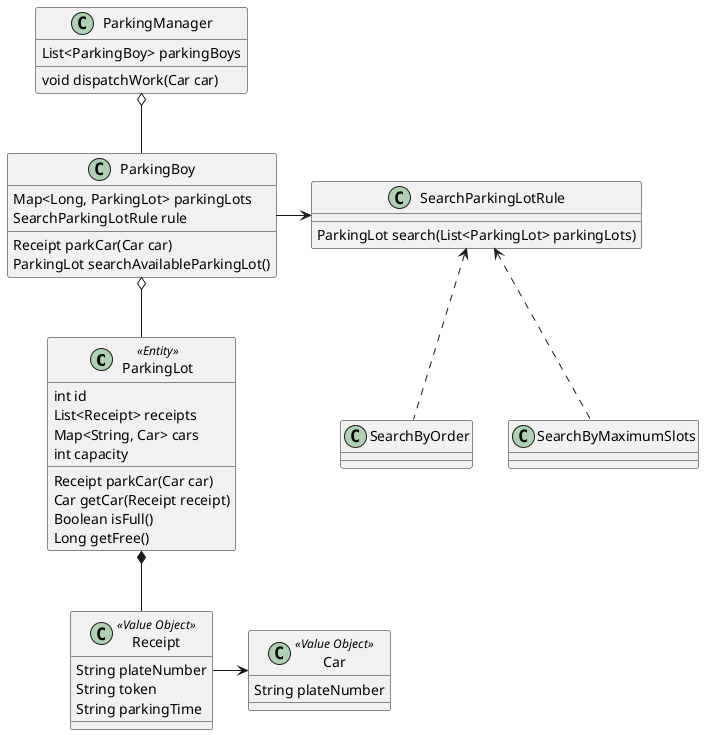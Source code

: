 @startuml
class ParkingLot <<Entity>> {
  int id
  List<Receipt> receipts
  Map<String, Car> cars
  int capacity

  Receipt parkCar(Car car)
  Car getCar(Receipt receipt)
  Boolean isFull()
  Long getFree()
}
class Car <<Value Object>> {
  String plateNumber
}
class Receipt <<Value Object>> {
  String plateNumber
  String token
  String parkingTime
}

class ParkingBoy {
 Map<Long, ParkingLot> parkingLots
 SearchParkingLotRule rule

 Receipt parkCar(Car car)
 ParkingLot searchAvailableParkingLot()
}

class SearchParkingLotRule{
 ParkingLot search(List<ParkingLot> parkingLots)
}

class SearchByOrder{
}

class SearchByMaximumSlots{
}

class ParkingManager{
    List<ParkingBoy> parkingBoys

    void dispatchWork(Car car)
}

ParkingLot *-- Receipt

Receipt -> Car

ParkingBoy o-- ParkingLot

ParkingManager o-- ParkingBoy

ParkingBoy-> SearchParkingLotRule

SearchParkingLotRule <.. SearchByOrder
SearchParkingLotRule <.. SearchByMaximumSlots
@enduml
